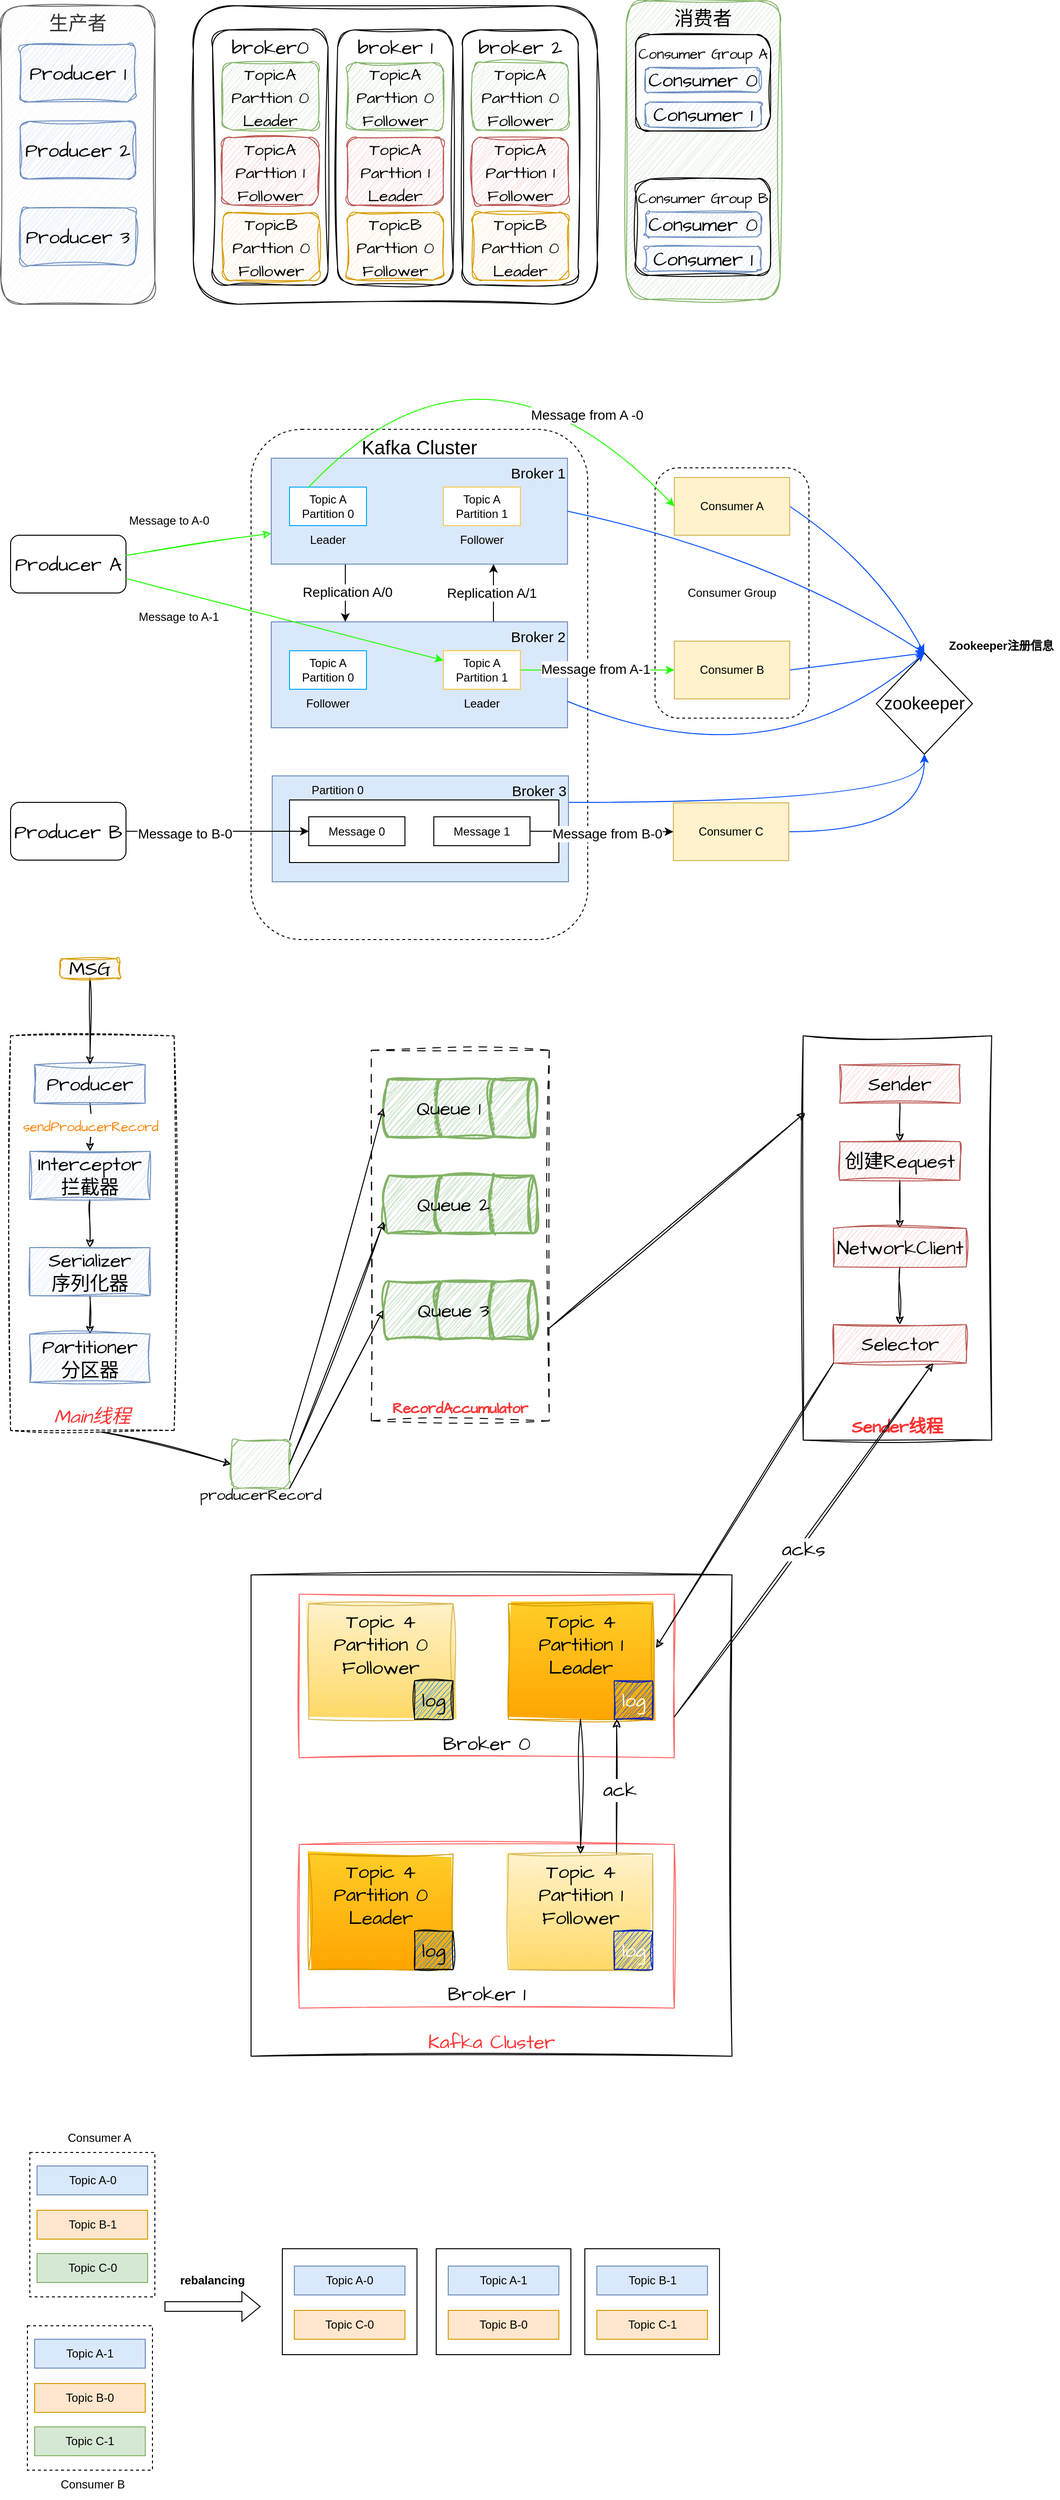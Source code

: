 <mxfile version="22.1.21" type="github">
  <diagram name="第 1 页" id="cSCV3CNTXTXwVB_BIsae">
    <mxGraphModel dx="1434" dy="820" grid="1" gridSize="10" guides="1" tooltips="1" connect="1" arrows="1" fold="1" page="1" pageScale="1" pageWidth="827" pageHeight="1169" math="0" shadow="0">
      <root>
        <mxCell id="0" />
        <mxCell id="1" parent="0" />
        <mxCell id="cRhxm3rOt8NiFigx1BCm-17" value="" style="rounded=0;whiteSpace=wrap;html=1;" vertex="1" parent="1">
          <mxGeometry x="372.5" y="2450" width="140" height="110" as="geometry" />
        </mxCell>
        <mxCell id="80kipkImUoxzBOSpJP0K-69" value="&lt;font color=&quot;#ff3333&quot;&gt;Kafka Cluster&lt;/font&gt;" style="rounded=0;whiteSpace=wrap;html=1;sketch=1;hachureGap=4;jiggle=2;curveFitting=1;fontFamily=Architects Daughter;fontSource=https%3A%2F%2Ffonts.googleapis.com%2Fcss%3Ffamily%3DArchitects%2BDaughter;fontSize=20;verticalAlign=bottom;" parent="1" vertex="1">
          <mxGeometry x="340" y="1750" width="500" height="500" as="geometry" />
        </mxCell>
        <mxCell id="80kipkImUoxzBOSpJP0K-59" value="Broker 0" style="rounded=0;whiteSpace=wrap;html=1;sketch=1;hachureGap=4;jiggle=2;curveFitting=1;fontFamily=Architects Daughter;fontSource=https%3A%2F%2Ffonts.googleapis.com%2Fcss%3Ffamily%3DArchitects%2BDaughter;fontSize=20;verticalAlign=bottom;strokeColor=#FF6666;" parent="1" vertex="1">
          <mxGeometry x="390" y="1770" width="390" height="170" as="geometry" />
        </mxCell>
        <mxCell id="yJOFYdY696FyBgO-EQ7J-1" value="生产者" style="rounded=1;whiteSpace=wrap;html=1;sketch=1;hachureGap=4;jiggle=2;curveFitting=1;fontFamily=Architects Daughter;fontSource=https%3A%2F%2Ffonts.googleapis.com%2Fcss%3Ffamily%3DArchitects%2BDaughter;fontSize=20;fillColor=#f5f5f5;fontColor=#333333;strokeColor=#666666;verticalAlign=top;" parent="1" vertex="1">
          <mxGeometry x="80" y="120" width="160" height="310" as="geometry" />
        </mxCell>
        <mxCell id="yJOFYdY696FyBgO-EQ7J-2" value="Producer 1" style="rounded=1;whiteSpace=wrap;html=1;sketch=1;hachureGap=4;jiggle=2;curveFitting=1;fontFamily=Architects Daughter;fontSource=https%3A%2F%2Ffonts.googleapis.com%2Fcss%3Ffamily%3DArchitects%2BDaughter;fontSize=20;fillColor=#dae8fc;strokeColor=#6c8ebf;" parent="1" vertex="1">
          <mxGeometry x="100" y="160" width="120" height="60" as="geometry" />
        </mxCell>
        <mxCell id="yJOFYdY696FyBgO-EQ7J-3" value="Producer 2" style="rounded=1;whiteSpace=wrap;html=1;sketch=1;hachureGap=4;jiggle=2;curveFitting=1;fontFamily=Architects Daughter;fontSource=https%3A%2F%2Ffonts.googleapis.com%2Fcss%3Ffamily%3DArchitects%2BDaughter;fontSize=20;fillColor=#dae8fc;strokeColor=#6c8ebf;" parent="1" vertex="1">
          <mxGeometry x="100" y="240" width="120" height="60" as="geometry" />
        </mxCell>
        <mxCell id="yJOFYdY696FyBgO-EQ7J-4" value="Producer 3" style="rounded=1;whiteSpace=wrap;html=1;sketch=1;hachureGap=4;jiggle=2;curveFitting=1;fontFamily=Architects Daughter;fontSource=https%3A%2F%2Ffonts.googleapis.com%2Fcss%3Ffamily%3DArchitects%2BDaughter;fontSize=20;fillColor=#dae8fc;strokeColor=#6c8ebf;" parent="1" vertex="1">
          <mxGeometry x="100" y="330" width="120" height="60" as="geometry" />
        </mxCell>
        <mxCell id="yJOFYdY696FyBgO-EQ7J-5" value="" style="rounded=1;whiteSpace=wrap;html=1;sketch=1;hachureGap=4;jiggle=2;curveFitting=1;fontFamily=Architects Daughter;fontSource=https%3A%2F%2Ffonts.googleapis.com%2Fcss%3Ffamily%3DArchitects%2BDaughter;fontSize=20;" parent="1" vertex="1">
          <mxGeometry x="280" y="120" width="420" height="310" as="geometry" />
        </mxCell>
        <mxCell id="yJOFYdY696FyBgO-EQ7J-6" value="broker0" style="rounded=1;whiteSpace=wrap;html=1;sketch=1;hachureGap=4;jiggle=2;curveFitting=1;fontFamily=Architects Daughter;fontSource=https%3A%2F%2Ffonts.googleapis.com%2Fcss%3Ffamily%3DArchitects%2BDaughter;fontSize=20;horizontal=1;verticalAlign=top;" parent="1" vertex="1">
          <mxGeometry x="300" y="145" width="120" height="265" as="geometry" />
        </mxCell>
        <mxCell id="yJOFYdY696FyBgO-EQ7J-7" value="broker 1" style="rounded=1;whiteSpace=wrap;html=1;sketch=1;hachureGap=4;jiggle=2;curveFitting=1;fontFamily=Architects Daughter;fontSource=https%3A%2F%2Ffonts.googleapis.com%2Fcss%3Ffamily%3DArchitects%2BDaughter;fontSize=20;verticalAlign=top;" parent="1" vertex="1">
          <mxGeometry x="430" y="145" width="120" height="265" as="geometry" />
        </mxCell>
        <mxCell id="yJOFYdY696FyBgO-EQ7J-8" value="broker 2" style="rounded=1;whiteSpace=wrap;html=1;sketch=1;hachureGap=4;jiggle=2;curveFitting=1;fontFamily=Architects Daughter;fontSource=https%3A%2F%2Ffonts.googleapis.com%2Fcss%3Ffamily%3DArchitects%2BDaughter;fontSize=20;verticalAlign=top;" parent="1" vertex="1">
          <mxGeometry x="560" y="145" width="120" height="265" as="geometry" />
        </mxCell>
        <mxCell id="yJOFYdY696FyBgO-EQ7J-9" value="&lt;font style=&quot;font-size: 17px;&quot;&gt;TopicA&lt;br&gt;Parttion 0&lt;br&gt;Leader&lt;/font&gt;" style="rounded=1;whiteSpace=wrap;html=1;sketch=1;hachureGap=4;jiggle=2;curveFitting=1;fontFamily=Architects Daughter;fontSource=https%3A%2F%2Ffonts.googleapis.com%2Fcss%3Ffamily%3DArchitects%2BDaughter;fontSize=20;fillColor=#d5e8d4;strokeColor=#82b366;" parent="1" vertex="1">
          <mxGeometry x="310" y="179" width="100" height="70" as="geometry" />
        </mxCell>
        <mxCell id="yJOFYdY696FyBgO-EQ7J-10" value="&lt;font style=&quot;font-size: 17px;&quot;&gt;TopicA&lt;br&gt;Parttion 1&lt;br&gt;Follower&lt;/font&gt;" style="rounded=1;whiteSpace=wrap;html=1;sketch=1;hachureGap=4;jiggle=2;curveFitting=1;fontFamily=Architects Daughter;fontSource=https%3A%2F%2Ffonts.googleapis.com%2Fcss%3Ffamily%3DArchitects%2BDaughter;fontSize=20;fillColor=#f8cecc;strokeColor=#b85450;" parent="1" vertex="1">
          <mxGeometry x="310" y="257" width="100" height="70" as="geometry" />
        </mxCell>
        <mxCell id="yJOFYdY696FyBgO-EQ7J-11" value="&lt;font style=&quot;font-size: 17px;&quot;&gt;TopicB&lt;br&gt;Parttion 0&lt;br&gt;Follower&lt;/font&gt;" style="rounded=1;whiteSpace=wrap;html=1;sketch=1;hachureGap=4;jiggle=2;curveFitting=1;fontFamily=Architects Daughter;fontSource=https%3A%2F%2Ffonts.googleapis.com%2Fcss%3Ffamily%3DArchitects%2BDaughter;fontSize=20;fillColor=#ffe6cc;strokeColor=#d79b00;" parent="1" vertex="1">
          <mxGeometry x="311" y="335" width="100" height="70" as="geometry" />
        </mxCell>
        <mxCell id="yJOFYdY696FyBgO-EQ7J-12" value="&lt;font style=&quot;font-size: 17px;&quot;&gt;TopicA&lt;br&gt;Parttion 0&lt;br&gt;Follower&lt;/font&gt;" style="rounded=1;whiteSpace=wrap;html=1;sketch=1;hachureGap=4;jiggle=2;curveFitting=1;fontFamily=Architects Daughter;fontSource=https%3A%2F%2Ffonts.googleapis.com%2Fcss%3Ffamily%3DArchitects%2BDaughter;fontSize=20;fillColor=#d5e8d4;strokeColor=#82b366;" parent="1" vertex="1">
          <mxGeometry x="440" y="179" width="100" height="70" as="geometry" />
        </mxCell>
        <mxCell id="yJOFYdY696FyBgO-EQ7J-13" value="&lt;font style=&quot;font-size: 17px;&quot;&gt;TopicA&lt;br&gt;Parttion 1&lt;br&gt;Leader&lt;/font&gt;" style="rounded=1;whiteSpace=wrap;html=1;sketch=1;hachureGap=4;jiggle=2;curveFitting=1;fontFamily=Architects Daughter;fontSource=https%3A%2F%2Ffonts.googleapis.com%2Fcss%3Ffamily%3DArchitects%2BDaughter;fontSize=20;fillColor=#f8cecc;strokeColor=#b85450;" parent="1" vertex="1">
          <mxGeometry x="440" y="257" width="100" height="70" as="geometry" />
        </mxCell>
        <mxCell id="yJOFYdY696FyBgO-EQ7J-14" value="&lt;font style=&quot;font-size: 17px;&quot;&gt;TopicB&lt;br&gt;Parttion 0&lt;br&gt;Follower&lt;/font&gt;" style="rounded=1;whiteSpace=wrap;html=1;sketch=1;hachureGap=4;jiggle=2;curveFitting=1;fontFamily=Architects Daughter;fontSource=https%3A%2F%2Ffonts.googleapis.com%2Fcss%3Ffamily%3DArchitects%2BDaughter;fontSize=20;fillColor=#ffe6cc;strokeColor=#d79b00;" parent="1" vertex="1">
          <mxGeometry x="440" y="335" width="100" height="70" as="geometry" />
        </mxCell>
        <mxCell id="yJOFYdY696FyBgO-EQ7J-15" value="&lt;font style=&quot;font-size: 17px;&quot;&gt;TopicA&lt;br&gt;Parttion 0&lt;br&gt;Follower&lt;/font&gt;" style="rounded=1;whiteSpace=wrap;html=1;sketch=1;hachureGap=4;jiggle=2;curveFitting=1;fontFamily=Architects Daughter;fontSource=https%3A%2F%2Ffonts.googleapis.com%2Fcss%3Ffamily%3DArchitects%2BDaughter;fontSize=20;fillColor=#d5e8d4;strokeColor=#82b366;" parent="1" vertex="1">
          <mxGeometry x="570" y="179" width="100" height="70" as="geometry" />
        </mxCell>
        <mxCell id="yJOFYdY696FyBgO-EQ7J-16" value="&lt;font style=&quot;font-size: 17px;&quot;&gt;TopicA&lt;br&gt;Parttion 1&lt;br&gt;Follower&lt;/font&gt;" style="rounded=1;whiteSpace=wrap;html=1;sketch=1;hachureGap=4;jiggle=2;curveFitting=1;fontFamily=Architects Daughter;fontSource=https%3A%2F%2Ffonts.googleapis.com%2Fcss%3Ffamily%3DArchitects%2BDaughter;fontSize=20;fillColor=#f8cecc;strokeColor=#b85450;" parent="1" vertex="1">
          <mxGeometry x="570" y="257" width="100" height="70" as="geometry" />
        </mxCell>
        <mxCell id="yJOFYdY696FyBgO-EQ7J-17" value="&lt;font style=&quot;font-size: 17px;&quot;&gt;TopicB&lt;br&gt;Parttion 0&lt;br&gt;Leader&lt;/font&gt;" style="rounded=1;whiteSpace=wrap;html=1;sketch=1;hachureGap=4;jiggle=2;curveFitting=1;fontFamily=Architects Daughter;fontSource=https%3A%2F%2Ffonts.googleapis.com%2Fcss%3Ffamily%3DArchitects%2BDaughter;fontSize=20;fillColor=#ffe6cc;strokeColor=#d79b00;" parent="1" vertex="1">
          <mxGeometry x="570" y="335" width="100" height="70" as="geometry" />
        </mxCell>
        <mxCell id="yJOFYdY696FyBgO-EQ7J-18" value="消费者" style="rounded=1;whiteSpace=wrap;html=1;sketch=1;hachureGap=4;jiggle=2;curveFitting=1;fontFamily=Architects Daughter;fontSource=https%3A%2F%2Ffonts.googleapis.com%2Fcss%3Ffamily%3DArchitects%2BDaughter;fontSize=20;fillColor=#d5e8d4;strokeColor=#82b366;verticalAlign=top;" parent="1" vertex="1">
          <mxGeometry x="730" y="115" width="160" height="310" as="geometry" />
        </mxCell>
        <mxCell id="yJOFYdY696FyBgO-EQ7J-19" value="&lt;font style=&quot;font-size: 15px;&quot;&gt;Consumer Group A&lt;/font&gt;" style="rounded=1;whiteSpace=wrap;html=1;sketch=1;hachureGap=4;jiggle=2;curveFitting=1;fontFamily=Architects Daughter;fontSource=https%3A%2F%2Ffonts.googleapis.com%2Fcss%3Ffamily%3DArchitects%2BDaughter;fontSize=20;verticalAlign=top;" parent="1" vertex="1">
          <mxGeometry x="740" y="150" width="140" height="100" as="geometry" />
        </mxCell>
        <mxCell id="yJOFYdY696FyBgO-EQ7J-20" value="Consumer 0" style="rounded=1;whiteSpace=wrap;html=1;sketch=1;hachureGap=4;jiggle=2;curveFitting=1;fontFamily=Architects Daughter;fontSource=https%3A%2F%2Ffonts.googleapis.com%2Fcss%3Ffamily%3DArchitects%2BDaughter;fontSize=20;fillColor=#dae8fc;strokeColor=#6c8ebf;" parent="1" vertex="1">
          <mxGeometry x="750" y="184" width="120" height="26" as="geometry" />
        </mxCell>
        <mxCell id="yJOFYdY696FyBgO-EQ7J-21" value="Consumer 1" style="rounded=1;whiteSpace=wrap;html=1;sketch=1;hachureGap=4;jiggle=2;curveFitting=1;fontFamily=Architects Daughter;fontSource=https%3A%2F%2Ffonts.googleapis.com%2Fcss%3Ffamily%3DArchitects%2BDaughter;fontSize=20;fillColor=#dae8fc;strokeColor=#6c8ebf;" parent="1" vertex="1">
          <mxGeometry x="750" y="220" width="120" height="26" as="geometry" />
        </mxCell>
        <mxCell id="yJOFYdY696FyBgO-EQ7J-22" value="&lt;font style=&quot;font-size: 15px;&quot;&gt;Consumer Group B&lt;/font&gt;" style="rounded=1;whiteSpace=wrap;html=1;sketch=1;hachureGap=4;jiggle=2;curveFitting=1;fontFamily=Architects Daughter;fontSource=https%3A%2F%2Ffonts.googleapis.com%2Fcss%3Ffamily%3DArchitects%2BDaughter;fontSize=20;verticalAlign=top;" parent="1" vertex="1">
          <mxGeometry x="740" y="300" width="140" height="100" as="geometry" />
        </mxCell>
        <mxCell id="yJOFYdY696FyBgO-EQ7J-23" value="Consumer 0" style="rounded=1;whiteSpace=wrap;html=1;sketch=1;hachureGap=4;jiggle=2;curveFitting=1;fontFamily=Architects Daughter;fontSource=https%3A%2F%2Ffonts.googleapis.com%2Fcss%3Ffamily%3DArchitects%2BDaughter;fontSize=20;fillColor=#dae8fc;strokeColor=#6c8ebf;" parent="1" vertex="1">
          <mxGeometry x="750" y="334" width="120" height="26" as="geometry" />
        </mxCell>
        <mxCell id="yJOFYdY696FyBgO-EQ7J-24" value="Consumer 1" style="rounded=1;whiteSpace=wrap;html=1;sketch=1;hachureGap=4;jiggle=2;curveFitting=1;fontFamily=Architects Daughter;fontSource=https%3A%2F%2Ffonts.googleapis.com%2Fcss%3Ffamily%3DArchitects%2BDaughter;fontSize=20;fillColor=#dae8fc;strokeColor=#6c8ebf;" parent="1" vertex="1">
          <mxGeometry x="750" y="370" width="120" height="26" as="geometry" />
        </mxCell>
        <mxCell id="yJOFYdY696FyBgO-EQ7J-25" value="Producer A" style="rounded=1;whiteSpace=wrap;html=1;hachureGap=4;fontFamily=Architects Daughter;fontSource=https%3A%2F%2Ffonts.googleapis.com%2Fcss%3Ffamily%3DArchitects%2BDaughter;fontSize=20;" parent="1" vertex="1">
          <mxGeometry x="90" y="670" width="120" height="60" as="geometry" />
        </mxCell>
        <mxCell id="yJOFYdY696FyBgO-EQ7J-26" value="Producer B" style="rounded=1;whiteSpace=wrap;html=1;hachureGap=4;fontFamily=Architects Daughter;fontSource=https%3A%2F%2Ffonts.googleapis.com%2Fcss%3Ffamily%3DArchitects%2BDaughter;fontSize=20;" parent="1" vertex="1">
          <mxGeometry x="90" y="947.5" width="120" height="60" as="geometry" />
        </mxCell>
        <mxCell id="yJOFYdY696FyBgO-EQ7J-27" value="&lt;font face=&quot;Helvetica&quot;&gt;Kafka Cluster&lt;/font&gt;" style="whiteSpace=wrap;html=1;fontSize=20;fontFamily=Architects Daughter;rounded=1;hachureGap=4;fontSource=https%3A%2F%2Ffonts.googleapis.com%2Fcss%3Ffamily%3DArchitects%2BDaughter;verticalAlign=top;align=center;dashed=1;" parent="1" vertex="1">
          <mxGeometry x="340" y="560" width="350" height="530" as="geometry" />
        </mxCell>
        <mxCell id="yJOFYdY696FyBgO-EQ7J-41" style="edgeStyle=orthogonalEdgeStyle;rounded=0;orthogonalLoop=1;jettySize=auto;html=1;exitX=0.25;exitY=1;exitDx=0;exitDy=0;entryX=0.25;entryY=0;entryDx=0;entryDy=0;" parent="1" source="yJOFYdY696FyBgO-EQ7J-29" target="yJOFYdY696FyBgO-EQ7J-36" edge="1">
          <mxGeometry relative="1" as="geometry" />
        </mxCell>
        <mxCell id="yJOFYdY696FyBgO-EQ7J-43" value="&lt;font style=&quot;font-size: 14px;&quot;&gt;Replication A/0&lt;/font&gt;" style="edgeLabel;html=1;align=center;verticalAlign=middle;resizable=0;points=[];" parent="yJOFYdY696FyBgO-EQ7J-41" vertex="1" connectable="0">
          <mxGeometry x="-0.033" y="2" relative="1" as="geometry">
            <mxPoint as="offset" />
          </mxGeometry>
        </mxCell>
        <mxCell id="yJOFYdY696FyBgO-EQ7J-29" value="&lt;div style=&quot;&quot;&gt;&lt;span style=&quot;background-color: initial;&quot;&gt;&lt;font style=&quot;font-size: 15px;&quot;&gt;Broker 1&lt;/font&gt;&lt;/span&gt;&lt;/div&gt;" style="rounded=0;whiteSpace=wrap;html=1;align=right;verticalAlign=top;fillColor=#dae8fc;strokeColor=#6c8ebf;" parent="1" vertex="1">
          <mxGeometry x="361" y="590" width="308" height="110" as="geometry" />
        </mxCell>
        <mxCell id="yJOFYdY696FyBgO-EQ7J-30" value="Topic A&lt;br&gt;Partition 0" style="rounded=0;whiteSpace=wrap;html=1;strokeColor=#00AAFC;" parent="1" vertex="1">
          <mxGeometry x="380" y="620" width="80" height="40" as="geometry" />
        </mxCell>
        <mxCell id="yJOFYdY696FyBgO-EQ7J-31" value="Topic A&lt;br&gt;Partition 1" style="rounded=0;whiteSpace=wrap;html=1;strokeColor=#f5c951;" parent="1" vertex="1">
          <mxGeometry x="540" y="620" width="80" height="40" as="geometry" />
        </mxCell>
        <mxCell id="yJOFYdY696FyBgO-EQ7J-32" value="Leader" style="text;html=1;strokeColor=none;fillColor=none;align=center;verticalAlign=middle;whiteSpace=wrap;rounded=0;" parent="1" vertex="1">
          <mxGeometry x="390" y="660" width="60" height="30" as="geometry" />
        </mxCell>
        <mxCell id="yJOFYdY696FyBgO-EQ7J-33" value="Follower" style="text;html=1;strokeColor=none;fillColor=none;align=center;verticalAlign=middle;whiteSpace=wrap;rounded=0;" parent="1" vertex="1">
          <mxGeometry x="550" y="660" width="60" height="30" as="geometry" />
        </mxCell>
        <mxCell id="yJOFYdY696FyBgO-EQ7J-28" value="" style="rounded=0;sketch=1;hachureGap=4;jiggle=2;curveFitting=1;orthogonalLoop=1;jettySize=auto;html=1;fontFamily=Architects Daughter;fontSource=https%3A%2F%2Ffonts.googleapis.com%2Fcss%3Ffamily%3DArchitects%2BDaughter;fontSize=16;strokeColor=#1eff00;" parent="1" source="yJOFYdY696FyBgO-EQ7J-25" target="yJOFYdY696FyBgO-EQ7J-29" edge="1">
          <mxGeometry relative="1" as="geometry" />
        </mxCell>
        <mxCell id="yJOFYdY696FyBgO-EQ7J-42" style="edgeStyle=orthogonalEdgeStyle;rounded=0;orthogonalLoop=1;jettySize=auto;html=1;exitX=0.75;exitY=0;exitDx=0;exitDy=0;entryX=0.75;entryY=1;entryDx=0;entryDy=0;" parent="1" source="yJOFYdY696FyBgO-EQ7J-36" target="yJOFYdY696FyBgO-EQ7J-29" edge="1">
          <mxGeometry relative="1" as="geometry" />
        </mxCell>
        <mxCell id="yJOFYdY696FyBgO-EQ7J-44" value="&lt;font style=&quot;font-size: 14px;&quot;&gt;Replication A/1&lt;/font&gt;" style="edgeLabel;html=1;align=center;verticalAlign=middle;resizable=0;points=[];" parent="yJOFYdY696FyBgO-EQ7J-42" vertex="1" connectable="0">
          <mxGeometry y="2" relative="1" as="geometry">
            <mxPoint as="offset" />
          </mxGeometry>
        </mxCell>
        <mxCell id="yJOFYdY696FyBgO-EQ7J-36" value="&lt;div style=&quot;&quot;&gt;&lt;span style=&quot;background-color: initial;&quot;&gt;&lt;font style=&quot;font-size: 15px;&quot;&gt;Broker 2&lt;/font&gt;&lt;/span&gt;&lt;/div&gt;" style="rounded=0;whiteSpace=wrap;html=1;align=right;verticalAlign=top;fillColor=#dae8fc;strokeColor=#6c8ebf;" parent="1" vertex="1">
          <mxGeometry x="361" y="760" width="308" height="110" as="geometry" />
        </mxCell>
        <mxCell id="yJOFYdY696FyBgO-EQ7J-37" value="Topic A&lt;br&gt;Partition 0" style="rounded=0;whiteSpace=wrap;html=1;strokeColor=#00AAFC;" parent="1" vertex="1">
          <mxGeometry x="380" y="790" width="80" height="40" as="geometry" />
        </mxCell>
        <mxCell id="yJOFYdY696FyBgO-EQ7J-38" value="Topic A&lt;br&gt;Partition 1" style="rounded=0;whiteSpace=wrap;html=1;strokeColor=#f5c951;" parent="1" vertex="1">
          <mxGeometry x="540" y="790" width="80" height="40" as="geometry" />
        </mxCell>
        <mxCell id="yJOFYdY696FyBgO-EQ7J-39" value="Follower" style="text;html=1;strokeColor=none;fillColor=none;align=center;verticalAlign=middle;whiteSpace=wrap;rounded=0;" parent="1" vertex="1">
          <mxGeometry x="390" y="830" width="60" height="30" as="geometry" />
        </mxCell>
        <mxCell id="yJOFYdY696FyBgO-EQ7J-40" value="Leader" style="text;html=1;strokeColor=none;fillColor=none;align=center;verticalAlign=middle;whiteSpace=wrap;rounded=0;" parent="1" vertex="1">
          <mxGeometry x="550" y="830" width="60" height="30" as="geometry" />
        </mxCell>
        <mxCell id="yJOFYdY696FyBgO-EQ7J-76" style="edgeStyle=orthogonalEdgeStyle;rounded=0;orthogonalLoop=1;jettySize=auto;html=1;exitX=1;exitY=0.25;exitDx=0;exitDy=0;entryX=0.5;entryY=1;entryDx=0;entryDy=0;curved=1;strokeColor=#044efb;" parent="1" source="yJOFYdY696FyBgO-EQ7J-45" target="yJOFYdY696FyBgO-EQ7J-69" edge="1">
          <mxGeometry relative="1" as="geometry" />
        </mxCell>
        <mxCell id="yJOFYdY696FyBgO-EQ7J-45" value="&lt;div style=&quot;&quot;&gt;&lt;span style=&quot;background-color: initial;&quot;&gt;&lt;font style=&quot;font-size: 15px;&quot;&gt;Broker 3&lt;/font&gt;&lt;/span&gt;&lt;/div&gt;" style="rounded=0;whiteSpace=wrap;html=1;align=right;verticalAlign=top;fillColor=#dae8fc;strokeColor=#6c8ebf;" parent="1" vertex="1">
          <mxGeometry x="362" y="920" width="308" height="110" as="geometry" />
        </mxCell>
        <mxCell id="yJOFYdY696FyBgO-EQ7J-46" value="" style="rounded=0;whiteSpace=wrap;html=1;" parent="1" vertex="1">
          <mxGeometry x="380" y="945" width="280" height="65" as="geometry" />
        </mxCell>
        <mxCell id="yJOFYdY696FyBgO-EQ7J-47" value="Message 0" style="rounded=0;whiteSpace=wrap;html=1;" parent="1" vertex="1">
          <mxGeometry x="400" y="962.5" width="100" height="30" as="geometry" />
        </mxCell>
        <mxCell id="yJOFYdY696FyBgO-EQ7J-48" value="Message 1" style="rounded=0;whiteSpace=wrap;html=1;" parent="1" vertex="1">
          <mxGeometry x="530" y="962.5" width="100" height="30" as="geometry" />
        </mxCell>
        <mxCell id="yJOFYdY696FyBgO-EQ7J-49" value="Partition 0" style="text;html=1;strokeColor=none;fillColor=none;align=center;verticalAlign=middle;whiteSpace=wrap;rounded=0;" parent="1" vertex="1">
          <mxGeometry x="400" y="920" width="60" height="30" as="geometry" />
        </mxCell>
        <mxCell id="yJOFYdY696FyBgO-EQ7J-50" style="rounded=0;orthogonalLoop=1;jettySize=auto;html=1;exitX=1;exitY=0.75;exitDx=0;exitDy=0;entryX=0;entryY=0.25;entryDx=0;entryDy=0;strokeColor=#1eff00;" parent="1" source="yJOFYdY696FyBgO-EQ7J-25" target="yJOFYdY696FyBgO-EQ7J-38" edge="1">
          <mxGeometry relative="1" as="geometry" />
        </mxCell>
        <mxCell id="yJOFYdY696FyBgO-EQ7J-51" value="Message to A-0" style="text;html=1;strokeColor=none;fillColor=none;align=center;verticalAlign=middle;whiteSpace=wrap;rounded=0;" parent="1" vertex="1">
          <mxGeometry x="210" y="640" width="90" height="30" as="geometry" />
        </mxCell>
        <mxCell id="yJOFYdY696FyBgO-EQ7J-52" value="Message to A-1" style="text;html=1;strokeColor=none;fillColor=none;align=center;verticalAlign=middle;whiteSpace=wrap;rounded=0;" parent="1" vertex="1">
          <mxGeometry x="220" y="740" width="90" height="30" as="geometry" />
        </mxCell>
        <mxCell id="yJOFYdY696FyBgO-EQ7J-54" value="Consumer Group" style="rounded=1;whiteSpace=wrap;html=1;dashed=1;" parent="1" vertex="1">
          <mxGeometry x="760" y="600" width="160" height="260" as="geometry" />
        </mxCell>
        <mxCell id="yJOFYdY696FyBgO-EQ7J-70" style="rounded=0;orthogonalLoop=1;jettySize=auto;html=1;exitX=1;exitY=0.5;exitDx=0;exitDy=0;entryX=0.5;entryY=0;entryDx=0;entryDy=0;curved=1;strokeColor=#044efb;" parent="1" source="yJOFYdY696FyBgO-EQ7J-55" target="yJOFYdY696FyBgO-EQ7J-69" edge="1">
          <mxGeometry relative="1" as="geometry">
            <Array as="points">
              <mxPoint x="990" y="700" />
            </Array>
          </mxGeometry>
        </mxCell>
        <mxCell id="yJOFYdY696FyBgO-EQ7J-55" value="Consumer A" style="rounded=0;whiteSpace=wrap;html=1;fillColor=#fff2cc;strokeColor=#d6b656;" parent="1" vertex="1">
          <mxGeometry x="780" y="610" width="120" height="60" as="geometry" />
        </mxCell>
        <mxCell id="yJOFYdY696FyBgO-EQ7J-74" style="rounded=0;orthogonalLoop=1;jettySize=auto;html=1;exitX=1;exitY=0.5;exitDx=0;exitDy=0;entryX=0.5;entryY=0;entryDx=0;entryDy=0;strokeColor=#044efb;" parent="1" source="yJOFYdY696FyBgO-EQ7J-58" target="yJOFYdY696FyBgO-EQ7J-69" edge="1">
          <mxGeometry relative="1" as="geometry" />
        </mxCell>
        <mxCell id="yJOFYdY696FyBgO-EQ7J-58" value="Consumer B" style="rounded=0;whiteSpace=wrap;html=1;fillColor=#fff2cc;strokeColor=#d6b656;" parent="1" vertex="1">
          <mxGeometry x="780" y="780" width="120" height="60" as="geometry" />
        </mxCell>
        <mxCell id="yJOFYdY696FyBgO-EQ7J-59" style="edgeStyle=orthogonalEdgeStyle;rounded=0;orthogonalLoop=1;jettySize=auto;html=1;exitX=1;exitY=0.5;exitDx=0;exitDy=0;strokeColor=#23ff00;" parent="1" source="yJOFYdY696FyBgO-EQ7J-38" target="yJOFYdY696FyBgO-EQ7J-58" edge="1">
          <mxGeometry relative="1" as="geometry" />
        </mxCell>
        <mxCell id="yJOFYdY696FyBgO-EQ7J-60" value="&lt;font style=&quot;font-size: 14px;&quot;&gt;Message from A-1&lt;/font&gt;" style="edgeLabel;html=1;align=center;verticalAlign=middle;resizable=0;points=[];" parent="yJOFYdY696FyBgO-EQ7J-59" vertex="1" connectable="0">
          <mxGeometry x="-0.034" y="1" relative="1" as="geometry">
            <mxPoint as="offset" />
          </mxGeometry>
        </mxCell>
        <mxCell id="yJOFYdY696FyBgO-EQ7J-62" style="rounded=0;orthogonalLoop=1;jettySize=auto;html=1;exitX=0.25;exitY=0;exitDx=0;exitDy=0;entryX=0;entryY=0.5;entryDx=0;entryDy=0;strokeColor=#23ff00;curved=1;" parent="1" source="yJOFYdY696FyBgO-EQ7J-30" target="yJOFYdY696FyBgO-EQ7J-55" edge="1">
          <mxGeometry relative="1" as="geometry">
            <Array as="points">
              <mxPoint x="580" y="430" />
            </Array>
          </mxGeometry>
        </mxCell>
        <mxCell id="yJOFYdY696FyBgO-EQ7J-63" value="&lt;font style=&quot;font-size: 14px;&quot;&gt;Message from A -0&lt;/font&gt;" style="edgeLabel;html=1;align=center;verticalAlign=middle;resizable=0;points=[];" parent="yJOFYdY696FyBgO-EQ7J-62" vertex="1" connectable="0">
          <mxGeometry x="0.52" relative="1" as="geometry">
            <mxPoint as="offset" />
          </mxGeometry>
        </mxCell>
        <mxCell id="yJOFYdY696FyBgO-EQ7J-75" style="edgeStyle=orthogonalEdgeStyle;rounded=0;orthogonalLoop=1;jettySize=auto;html=1;exitX=1;exitY=0.5;exitDx=0;exitDy=0;curved=1;strokeColor=#044efb;" parent="1" source="yJOFYdY696FyBgO-EQ7J-64" target="yJOFYdY696FyBgO-EQ7J-69" edge="1">
          <mxGeometry relative="1" as="geometry" />
        </mxCell>
        <mxCell id="yJOFYdY696FyBgO-EQ7J-64" value="Consumer C" style="rounded=0;whiteSpace=wrap;html=1;fillColor=#fff2cc;strokeColor=#d6b656;" parent="1" vertex="1">
          <mxGeometry x="779" y="948" width="120" height="60" as="geometry" />
        </mxCell>
        <mxCell id="yJOFYdY696FyBgO-EQ7J-65" style="edgeStyle=orthogonalEdgeStyle;rounded=0;orthogonalLoop=1;jettySize=auto;html=1;exitX=1;exitY=0.5;exitDx=0;exitDy=0;" parent="1" source="yJOFYdY696FyBgO-EQ7J-48" target="yJOFYdY696FyBgO-EQ7J-64" edge="1">
          <mxGeometry relative="1" as="geometry" />
        </mxCell>
        <mxCell id="yJOFYdY696FyBgO-EQ7J-68" value="&lt;font style=&quot;font-size: 14px;&quot;&gt;Message from B-0&lt;/font&gt;" style="edgeLabel;html=1;align=center;verticalAlign=middle;resizable=0;points=[];" parent="yJOFYdY696FyBgO-EQ7J-65" vertex="1" connectable="0">
          <mxGeometry x="0.064" y="-2" relative="1" as="geometry">
            <mxPoint x="1" as="offset" />
          </mxGeometry>
        </mxCell>
        <mxCell id="yJOFYdY696FyBgO-EQ7J-66" style="edgeStyle=orthogonalEdgeStyle;rounded=0;orthogonalLoop=1;jettySize=auto;html=1;exitX=1;exitY=0.5;exitDx=0;exitDy=0;" parent="1" source="yJOFYdY696FyBgO-EQ7J-26" target="yJOFYdY696FyBgO-EQ7J-47" edge="1">
          <mxGeometry relative="1" as="geometry" />
        </mxCell>
        <mxCell id="yJOFYdY696FyBgO-EQ7J-67" value="&lt;font style=&quot;font-size: 14px;&quot;&gt;Message to B-0&lt;/font&gt;" style="edgeLabel;html=1;align=center;verticalAlign=middle;resizable=0;points=[];" parent="yJOFYdY696FyBgO-EQ7J-66" vertex="1" connectable="0">
          <mxGeometry x="-0.358" y="-1" relative="1" as="geometry">
            <mxPoint y="1" as="offset" />
          </mxGeometry>
        </mxCell>
        <mxCell id="yJOFYdY696FyBgO-EQ7J-69" value="&lt;font style=&quot;font-size: 18px;&quot;&gt;zookeeper&lt;/font&gt;" style="rhombus;whiteSpace=wrap;html=1;" parent="1" vertex="1">
          <mxGeometry x="990" y="792.5" width="100" height="105" as="geometry" />
        </mxCell>
        <mxCell id="yJOFYdY696FyBgO-EQ7J-71" style="rounded=0;orthogonalLoop=1;jettySize=auto;html=1;exitX=1;exitY=0.5;exitDx=0;exitDy=0;entryX=0.5;entryY=0;entryDx=0;entryDy=0;curved=1;strokeColor=#044efb;" parent="1" source="yJOFYdY696FyBgO-EQ7J-29" target="yJOFYdY696FyBgO-EQ7J-69" edge="1">
          <mxGeometry relative="1" as="geometry">
            <Array as="points">
              <mxPoint x="880" y="690" />
            </Array>
          </mxGeometry>
        </mxCell>
        <mxCell id="yJOFYdY696FyBgO-EQ7J-72" style="rounded=0;orthogonalLoop=1;jettySize=auto;html=1;exitX=1;exitY=0.75;exitDx=0;exitDy=0;entryX=0.5;entryY=0;entryDx=0;entryDy=0;curved=1;strokeColor=#044efb;" parent="1" source="yJOFYdY696FyBgO-EQ7J-36" target="yJOFYdY696FyBgO-EQ7J-69" edge="1">
          <mxGeometry relative="1" as="geometry">
            <Array as="points">
              <mxPoint x="880" y="930" />
            </Array>
          </mxGeometry>
        </mxCell>
        <mxCell id="yJOFYdY696FyBgO-EQ7J-77" value="&lt;b&gt;Zookeeper注册信息&lt;/b&gt;" style="text;html=1;strokeColor=none;fillColor=none;align=center;verticalAlign=middle;whiteSpace=wrap;rounded=0;" parent="1" vertex="1">
          <mxGeometry x="1060" y="750" width="120" height="70" as="geometry" />
        </mxCell>
        <mxCell id="80kipkImUoxzBOSpJP0K-16" style="rounded=0;sketch=1;hachureGap=4;jiggle=2;curveFitting=1;orthogonalLoop=1;jettySize=auto;html=1;exitX=0.5;exitY=1;exitDx=0;exitDy=0;fontFamily=Architects Daughter;fontSource=https%3A%2F%2Ffonts.googleapis.com%2Fcss%3Ffamily%3DArchitects%2BDaughter;fontSize=16;entryX=0;entryY=0.5;entryDx=0;entryDy=0;" parent="1" source="80kipkImUoxzBOSpJP0K-2" target="80kipkImUoxzBOSpJP0K-14" edge="1">
          <mxGeometry relative="1" as="geometry" />
        </mxCell>
        <mxCell id="80kipkImUoxzBOSpJP0K-2" value="&lt;i&gt;&lt;font color=&quot;#ff3333&quot;&gt;Main线程&lt;/font&gt;&lt;/i&gt;" style="rounded=0;whiteSpace=wrap;html=1;sketch=1;hachureGap=4;jiggle=2;curveFitting=1;fontFamily=Architects Daughter;fontSource=https%3A%2F%2Ffonts.googleapis.com%2Fcss%3Ffamily%3DArchitects%2BDaughter;fontSize=20;dashed=1;verticalAlign=bottom;" parent="1" vertex="1">
          <mxGeometry x="90" y="1190" width="170" height="410" as="geometry" />
        </mxCell>
        <mxCell id="80kipkImUoxzBOSpJP0K-7" style="edgeStyle=orthogonalEdgeStyle;rounded=0;sketch=1;hachureGap=4;jiggle=2;curveFitting=1;orthogonalLoop=1;jettySize=auto;html=1;exitX=0.5;exitY=1;exitDx=0;exitDy=0;fontFamily=Architects Daughter;fontSource=https%3A%2F%2Ffonts.googleapis.com%2Fcss%3Ffamily%3DArchitects%2BDaughter;fontSize=16;" parent="1" source="80kipkImUoxzBOSpJP0K-3" target="80kipkImUoxzBOSpJP0K-4" edge="1">
          <mxGeometry relative="1" as="geometry" />
        </mxCell>
        <mxCell id="80kipkImUoxzBOSpJP0K-8" value="&lt;font color=&quot;#ff8000&quot; style=&quot;font-size: 14px;&quot;&gt;sendProducerRecord&lt;/font&gt;" style="edgeLabel;html=1;align=center;verticalAlign=middle;resizable=0;points=[];fontSize=20;fontFamily=Architects Daughter;" parent="80kipkImUoxzBOSpJP0K-7" vertex="1" connectable="0">
          <mxGeometry x="-0.12" relative="1" as="geometry">
            <mxPoint as="offset" />
          </mxGeometry>
        </mxCell>
        <mxCell id="80kipkImUoxzBOSpJP0K-3" value="Producer" style="rounded=0;whiteSpace=wrap;html=1;sketch=1;hachureGap=4;jiggle=2;curveFitting=1;fontFamily=Architects Daughter;fontSource=https%3A%2F%2Ffonts.googleapis.com%2Fcss%3Ffamily%3DArchitects%2BDaughter;fontSize=20;fillColor=#dae8fc;strokeColor=#6c8ebf;" parent="1" vertex="1">
          <mxGeometry x="115" y="1220" width="115" height="40" as="geometry" />
        </mxCell>
        <mxCell id="80kipkImUoxzBOSpJP0K-9" style="edgeStyle=orthogonalEdgeStyle;rounded=0;sketch=1;hachureGap=4;jiggle=2;curveFitting=1;orthogonalLoop=1;jettySize=auto;html=1;exitX=0.5;exitY=1;exitDx=0;exitDy=0;fontFamily=Architects Daughter;fontSource=https%3A%2F%2Ffonts.googleapis.com%2Fcss%3Ffamily%3DArchitects%2BDaughter;fontSize=16;" parent="1" source="80kipkImUoxzBOSpJP0K-4" target="80kipkImUoxzBOSpJP0K-5" edge="1">
          <mxGeometry relative="1" as="geometry" />
        </mxCell>
        <mxCell id="80kipkImUoxzBOSpJP0K-4" value="Interceptor&lt;br&gt;拦截器" style="rounded=0;whiteSpace=wrap;html=1;sketch=1;hachureGap=4;jiggle=2;curveFitting=1;fontFamily=Architects Daughter;fontSource=https%3A%2F%2Ffonts.googleapis.com%2Fcss%3Ffamily%3DArchitects%2BDaughter;fontSize=20;fillColor=#dae8fc;strokeColor=#6c8ebf;" parent="1" vertex="1">
          <mxGeometry x="110" y="1310" width="125" height="50" as="geometry" />
        </mxCell>
        <mxCell id="80kipkImUoxzBOSpJP0K-10" style="edgeStyle=orthogonalEdgeStyle;rounded=0;sketch=1;hachureGap=4;jiggle=2;curveFitting=1;orthogonalLoop=1;jettySize=auto;html=1;exitX=0.5;exitY=1;exitDx=0;exitDy=0;entryX=0.5;entryY=0;entryDx=0;entryDy=0;fontFamily=Architects Daughter;fontSource=https%3A%2F%2Ffonts.googleapis.com%2Fcss%3Ffamily%3DArchitects%2BDaughter;fontSize=16;" parent="1" source="80kipkImUoxzBOSpJP0K-5" target="80kipkImUoxzBOSpJP0K-6" edge="1">
          <mxGeometry relative="1" as="geometry" />
        </mxCell>
        <mxCell id="80kipkImUoxzBOSpJP0K-5" value="Serializer&lt;br&gt;序列化器" style="rounded=0;whiteSpace=wrap;html=1;sketch=1;hachureGap=4;jiggle=2;curveFitting=1;fontFamily=Architects Daughter;fontSource=https%3A%2F%2Ffonts.googleapis.com%2Fcss%3Ffamily%3DArchitects%2BDaughter;fontSize=20;fillColor=#dae8fc;strokeColor=#6c8ebf;" parent="1" vertex="1">
          <mxGeometry x="110" y="1410" width="125" height="50" as="geometry" />
        </mxCell>
        <mxCell id="80kipkImUoxzBOSpJP0K-6" value="Partitioner&lt;br&gt;分区器" style="rounded=0;whiteSpace=wrap;html=1;sketch=1;hachureGap=4;jiggle=2;curveFitting=1;fontFamily=Architects Daughter;fontSource=https%3A%2F%2Ffonts.googleapis.com%2Fcss%3Ffamily%3DArchitects%2BDaughter;fontSize=20;fillColor=#dae8fc;strokeColor=#6c8ebf;" parent="1" vertex="1">
          <mxGeometry x="110" y="1500" width="125" height="50" as="geometry" />
        </mxCell>
        <mxCell id="80kipkImUoxzBOSpJP0K-13" style="edgeStyle=orthogonalEdgeStyle;rounded=0;sketch=1;hachureGap=4;jiggle=2;curveFitting=1;orthogonalLoop=1;jettySize=auto;html=1;exitX=0.5;exitY=1;exitDx=0;exitDy=0;fontFamily=Architects Daughter;fontSource=https%3A%2F%2Ffonts.googleapis.com%2Fcss%3Ffamily%3DArchitects%2BDaughter;fontSize=16;" parent="1" source="80kipkImUoxzBOSpJP0K-11" target="80kipkImUoxzBOSpJP0K-3" edge="1">
          <mxGeometry relative="1" as="geometry" />
        </mxCell>
        <mxCell id="80kipkImUoxzBOSpJP0K-11" value="MSG" style="rounded=1;whiteSpace=wrap;html=1;sketch=1;hachureGap=4;jiggle=2;curveFitting=1;fontFamily=Architects Daughter;fontSource=https%3A%2F%2Ffonts.googleapis.com%2Fcss%3Ffamily%3DArchitects%2BDaughter;fontSize=20;fillColor=#ffe6cc;strokeColor=#d79b00;" parent="1" vertex="1">
          <mxGeometry x="141.25" y="1110" width="62.5" height="20" as="geometry" />
        </mxCell>
        <mxCell id="80kipkImUoxzBOSpJP0K-14" value="" style="rounded=1;whiteSpace=wrap;html=1;sketch=1;hachureGap=4;jiggle=2;curveFitting=1;fontFamily=Architects Daughter;fontSource=https%3A%2F%2Ffonts.googleapis.com%2Fcss%3Ffamily%3DArchitects%2BDaughter;fontSize=20;fillColor=#d5e8d4;strokeColor=#82b366;" parent="1" vertex="1">
          <mxGeometry x="320" y="1610" width="60" height="50" as="geometry" />
        </mxCell>
        <mxCell id="80kipkImUoxzBOSpJP0K-15" value="&lt;font style=&quot;font-size: 16px;&quot;&gt;producerRecord&lt;/font&gt;" style="text;html=1;strokeColor=none;fillColor=none;align=center;verticalAlign=middle;whiteSpace=wrap;rounded=0;fontSize=20;fontFamily=Architects Daughter;" parent="1" vertex="1">
          <mxGeometry x="320" y="1650" width="60" height="30" as="geometry" />
        </mxCell>
        <mxCell id="80kipkImUoxzBOSpJP0K-20" value="&lt;font style=&quot;font-size: 15px;&quot;&gt;RecordAccumulator&lt;/font&gt;" style="rounded=0;whiteSpace=wrap;html=1;sketch=1;hachureGap=4;jiggle=2;curveFitting=1;fontFamily=Architects Daughter;fontSource=https%3A%2F%2Ffonts.googleapis.com%2Fcss%3Ffamily%3DArchitects%2BDaughter;fontSize=20;verticalAlign=bottom;fontStyle=1;fontColor=#FF3333;dashed=1;dashPattern=8 8;" parent="1" vertex="1">
          <mxGeometry x="465" y="1205" width="185" height="385" as="geometry" />
        </mxCell>
        <mxCell id="80kipkImUoxzBOSpJP0K-28" value="" style="strokeWidth=2;html=1;shape=mxgraph.flowchart.stored_data;whiteSpace=wrap;sketch=1;hachureGap=4;jiggle=2;curveFitting=1;fontFamily=Architects Daughter;fontSource=https%3A%2F%2Ffonts.googleapis.com%2Fcss%3Ffamily%3DArchitects%2BDaughter;fontSize=20;fillColor=#d5e8d4;strokeColor=#82b366;" parent="1" vertex="1">
          <mxGeometry x="532.5" y="1235" width="60" height="60" as="geometry" />
        </mxCell>
        <mxCell id="80kipkImUoxzBOSpJP0K-29" value="" style="strokeWidth=2;html=1;shape=mxgraph.flowchart.direct_data;whiteSpace=wrap;sketch=1;hachureGap=4;jiggle=2;curveFitting=1;fontFamily=Architects Daughter;fontSource=https%3A%2F%2Ffonts.googleapis.com%2Fcss%3Ffamily%3DArchitects%2BDaughter;fontSize=20;fillColor=#d5e8d4;strokeColor=#82b366;" parent="1" vertex="1">
          <mxGeometry x="587.5" y="1235" width="50" height="60" as="geometry" />
        </mxCell>
        <mxCell id="80kipkImUoxzBOSpJP0K-30" value="" style="strokeWidth=2;html=1;shape=mxgraph.flowchart.stored_data;whiteSpace=wrap;sketch=1;hachureGap=4;jiggle=2;curveFitting=1;fontFamily=Architects Daughter;fontSource=https%3A%2F%2Ffonts.googleapis.com%2Fcss%3Ffamily%3DArchitects%2BDaughter;fontSize=20;fillColor=#d5e8d4;strokeColor=#82b366;" parent="1" vertex="1">
          <mxGeometry x="477.5" y="1235" width="59" height="60" as="geometry" />
        </mxCell>
        <mxCell id="80kipkImUoxzBOSpJP0K-31" value="Queue 1" style="text;html=1;strokeColor=none;fillColor=none;align=center;verticalAlign=middle;whiteSpace=wrap;rounded=0;fontSize=20;fontFamily=Architects Daughter;" parent="1" vertex="1">
          <mxGeometry x="502.5" y="1250" width="85" height="30" as="geometry" />
        </mxCell>
        <mxCell id="80kipkImUoxzBOSpJP0K-32" value="" style="strokeWidth=2;html=1;shape=mxgraph.flowchart.stored_data;whiteSpace=wrap;sketch=1;hachureGap=4;jiggle=2;curveFitting=1;fontFamily=Architects Daughter;fontSource=https%3A%2F%2Ffonts.googleapis.com%2Fcss%3Ffamily%3DArchitects%2BDaughter;fontSize=20;fillColor=#d5e8d4;strokeColor=#82b366;" parent="1" vertex="1">
          <mxGeometry x="532.5" y="1335" width="60" height="60" as="geometry" />
        </mxCell>
        <mxCell id="80kipkImUoxzBOSpJP0K-33" value="" style="strokeWidth=2;html=1;shape=mxgraph.flowchart.direct_data;whiteSpace=wrap;sketch=1;hachureGap=4;jiggle=2;curveFitting=1;fontFamily=Architects Daughter;fontSource=https%3A%2F%2Ffonts.googleapis.com%2Fcss%3Ffamily%3DArchitects%2BDaughter;fontSize=20;fillColor=#d5e8d4;strokeColor=#82b366;" parent="1" vertex="1">
          <mxGeometry x="587.5" y="1335" width="50" height="60" as="geometry" />
        </mxCell>
        <mxCell id="80kipkImUoxzBOSpJP0K-34" value="" style="strokeWidth=2;html=1;shape=mxgraph.flowchart.stored_data;whiteSpace=wrap;sketch=1;hachureGap=4;jiggle=2;curveFitting=1;fontFamily=Architects Daughter;fontSource=https%3A%2F%2Ffonts.googleapis.com%2Fcss%3Ffamily%3DArchitects%2BDaughter;fontSize=20;fillColor=#d5e8d4;strokeColor=#82b366;" parent="1" vertex="1">
          <mxGeometry x="477.5" y="1335" width="59" height="60" as="geometry" />
        </mxCell>
        <mxCell id="80kipkImUoxzBOSpJP0K-35" value="Queue 2" style="text;html=1;strokeColor=none;fillColor=none;align=center;verticalAlign=middle;whiteSpace=wrap;rounded=0;fontSize=20;fontFamily=Architects Daughter;" parent="1" vertex="1">
          <mxGeometry x="502.5" y="1350" width="95" height="30" as="geometry" />
        </mxCell>
        <mxCell id="80kipkImUoxzBOSpJP0K-36" value="" style="strokeWidth=2;html=1;shape=mxgraph.flowchart.stored_data;whiteSpace=wrap;sketch=1;hachureGap=4;jiggle=2;curveFitting=1;fontFamily=Architects Daughter;fontSource=https%3A%2F%2Ffonts.googleapis.com%2Fcss%3Ffamily%3DArchitects%2BDaughter;fontSize=20;fillColor=#d5e8d4;strokeColor=#82b366;" parent="1" vertex="1">
          <mxGeometry x="532.5" y="1445" width="60" height="60" as="geometry" />
        </mxCell>
        <mxCell id="80kipkImUoxzBOSpJP0K-37" value="" style="strokeWidth=2;html=1;shape=mxgraph.flowchart.direct_data;whiteSpace=wrap;sketch=1;hachureGap=4;jiggle=2;curveFitting=1;fontFamily=Architects Daughter;fontSource=https%3A%2F%2Ffonts.googleapis.com%2Fcss%3Ffamily%3DArchitects%2BDaughter;fontSize=20;fillColor=#d5e8d4;strokeColor=#82b366;" parent="1" vertex="1">
          <mxGeometry x="587.5" y="1445" width="50" height="60" as="geometry" />
        </mxCell>
        <mxCell id="80kipkImUoxzBOSpJP0K-38" value="" style="strokeWidth=2;html=1;shape=mxgraph.flowchart.stored_data;whiteSpace=wrap;sketch=1;hachureGap=4;jiggle=2;curveFitting=1;fontFamily=Architects Daughter;fontSource=https%3A%2F%2Ffonts.googleapis.com%2Fcss%3Ffamily%3DArchitects%2BDaughter;fontSize=20;fillColor=#d5e8d4;strokeColor=#82b366;" parent="1" vertex="1">
          <mxGeometry x="477.5" y="1445" width="59" height="60" as="geometry" />
        </mxCell>
        <mxCell id="80kipkImUoxzBOSpJP0K-39" value="Queue 3" style="text;html=1;strokeColor=none;fillColor=none;align=center;verticalAlign=middle;whiteSpace=wrap;rounded=0;fontSize=20;fontFamily=Architects Daughter;" parent="1" vertex="1">
          <mxGeometry x="502.5" y="1460" width="95" height="30" as="geometry" />
        </mxCell>
        <mxCell id="80kipkImUoxzBOSpJP0K-40" style="rounded=0;sketch=1;hachureGap=4;jiggle=2;curveFitting=1;orthogonalLoop=1;jettySize=auto;html=1;exitX=1;exitY=0;exitDx=0;exitDy=0;entryX=0;entryY=0.5;entryDx=0;entryDy=0;entryPerimeter=0;fontFamily=Architects Daughter;fontSource=https%3A%2F%2Ffonts.googleapis.com%2Fcss%3Ffamily%3DArchitects%2BDaughter;fontSize=16;" parent="1" source="80kipkImUoxzBOSpJP0K-14" target="80kipkImUoxzBOSpJP0K-30" edge="1">
          <mxGeometry relative="1" as="geometry" />
        </mxCell>
        <mxCell id="80kipkImUoxzBOSpJP0K-41" style="rounded=0;sketch=1;hachureGap=4;jiggle=2;curveFitting=1;orthogonalLoop=1;jettySize=auto;html=1;exitX=1;exitY=0.5;exitDx=0;exitDy=0;entryX=0.008;entryY=0.8;entryDx=0;entryDy=0;entryPerimeter=0;fontFamily=Architects Daughter;fontSource=https%3A%2F%2Ffonts.googleapis.com%2Fcss%3Ffamily%3DArchitects%2BDaughter;fontSize=16;" parent="1" source="80kipkImUoxzBOSpJP0K-14" target="80kipkImUoxzBOSpJP0K-34" edge="1">
          <mxGeometry relative="1" as="geometry" />
        </mxCell>
        <mxCell id="80kipkImUoxzBOSpJP0K-42" style="rounded=0;sketch=1;hachureGap=4;jiggle=2;curveFitting=1;orthogonalLoop=1;jettySize=auto;html=1;exitX=1;exitY=1;exitDx=0;exitDy=0;entryX=0;entryY=0.5;entryDx=0;entryDy=0;entryPerimeter=0;fontFamily=Architects Daughter;fontSource=https%3A%2F%2Ffonts.googleapis.com%2Fcss%3Ffamily%3DArchitects%2BDaughter;fontSize=16;" parent="1" source="80kipkImUoxzBOSpJP0K-14" target="80kipkImUoxzBOSpJP0K-38" edge="1">
          <mxGeometry relative="1" as="geometry" />
        </mxCell>
        <mxCell id="80kipkImUoxzBOSpJP0K-43" value="&lt;font color=&quot;#ff3333&quot; style=&quot;font-size: 18px;&quot;&gt;&lt;b&gt;Sender线程&lt;/b&gt;&lt;/font&gt;" style="rounded=0;whiteSpace=wrap;html=1;sketch=1;hachureGap=4;jiggle=2;curveFitting=1;fontFamily=Architects Daughter;fontSource=https%3A%2F%2Ffonts.googleapis.com%2Fcss%3Ffamily%3DArchitects%2BDaughter;fontSize=20;verticalAlign=bottom;fontColor=#401212;" parent="1" vertex="1">
          <mxGeometry x="914" y="1190" width="196" height="420" as="geometry" />
        </mxCell>
        <mxCell id="80kipkImUoxzBOSpJP0K-49" style="edgeStyle=orthogonalEdgeStyle;rounded=0;sketch=1;hachureGap=4;jiggle=2;curveFitting=1;orthogonalLoop=1;jettySize=auto;html=1;exitX=0.5;exitY=1;exitDx=0;exitDy=0;entryX=0.5;entryY=0;entryDx=0;entryDy=0;fontFamily=Architects Daughter;fontSource=https%3A%2F%2Ffonts.googleapis.com%2Fcss%3Ffamily%3DArchitects%2BDaughter;fontSize=16;" parent="1" source="80kipkImUoxzBOSpJP0K-44" target="80kipkImUoxzBOSpJP0K-45" edge="1">
          <mxGeometry relative="1" as="geometry" />
        </mxCell>
        <mxCell id="80kipkImUoxzBOSpJP0K-44" value="Sender" style="rounded=0;whiteSpace=wrap;html=1;sketch=1;hachureGap=4;jiggle=2;curveFitting=1;fontFamily=Architects Daughter;fontSource=https%3A%2F%2Ffonts.googleapis.com%2Fcss%3Ffamily%3DArchitects%2BDaughter;fontSize=20;fillColor=#f8cecc;strokeColor=#b85450;" parent="1" vertex="1">
          <mxGeometry x="952" y="1220" width="125" height="40" as="geometry" />
        </mxCell>
        <mxCell id="80kipkImUoxzBOSpJP0K-50" style="edgeStyle=orthogonalEdgeStyle;rounded=0;sketch=1;hachureGap=4;jiggle=2;curveFitting=1;orthogonalLoop=1;jettySize=auto;html=1;exitX=0.5;exitY=1;exitDx=0;exitDy=0;entryX=0.5;entryY=0;entryDx=0;entryDy=0;fontFamily=Architects Daughter;fontSource=https%3A%2F%2Ffonts.googleapis.com%2Fcss%3Ffamily%3DArchitects%2BDaughter;fontSize=16;" parent="1" source="80kipkImUoxzBOSpJP0K-45" target="80kipkImUoxzBOSpJP0K-46" edge="1">
          <mxGeometry relative="1" as="geometry" />
        </mxCell>
        <mxCell id="80kipkImUoxzBOSpJP0K-45" value="创建Request" style="rounded=0;whiteSpace=wrap;html=1;sketch=1;hachureGap=4;jiggle=2;curveFitting=1;fontFamily=Architects Daughter;fontSource=https%3A%2F%2Ffonts.googleapis.com%2Fcss%3Ffamily%3DArchitects%2BDaughter;fontSize=20;fillColor=#f8cecc;strokeColor=#b85450;" parent="1" vertex="1">
          <mxGeometry x="952" y="1300" width="125" height="40" as="geometry" />
        </mxCell>
        <mxCell id="80kipkImUoxzBOSpJP0K-51" value="" style="edgeStyle=orthogonalEdgeStyle;rounded=0;sketch=1;hachureGap=4;jiggle=2;curveFitting=1;orthogonalLoop=1;jettySize=auto;html=1;fontFamily=Architects Daughter;fontSource=https%3A%2F%2Ffonts.googleapis.com%2Fcss%3Ffamily%3DArchitects%2BDaughter;fontSize=16;" parent="1" source="80kipkImUoxzBOSpJP0K-46" target="80kipkImUoxzBOSpJP0K-47" edge="1">
          <mxGeometry relative="1" as="geometry" />
        </mxCell>
        <mxCell id="80kipkImUoxzBOSpJP0K-46" value="NetworkClient" style="rounded=0;whiteSpace=wrap;html=1;sketch=1;hachureGap=4;jiggle=2;curveFitting=1;fontFamily=Architects Daughter;fontSource=https%3A%2F%2Ffonts.googleapis.com%2Fcss%3Ffamily%3DArchitects%2BDaughter;fontSize=20;fillColor=#f8cecc;strokeColor=#b85450;" parent="1" vertex="1">
          <mxGeometry x="945.5" y="1390" width="138" height="40" as="geometry" />
        </mxCell>
        <mxCell id="80kipkImUoxzBOSpJP0K-47" value="Selector" style="rounded=0;whiteSpace=wrap;html=1;sketch=1;hachureGap=4;jiggle=2;curveFitting=1;fontFamily=Architects Daughter;fontSource=https%3A%2F%2Ffonts.googleapis.com%2Fcss%3Ffamily%3DArchitects%2BDaughter;fontSize=20;fillColor=#f8cecc;strokeColor=#b85450;" parent="1" vertex="1">
          <mxGeometry x="945.5" y="1490" width="138" height="40" as="geometry" />
        </mxCell>
        <mxCell id="80kipkImUoxzBOSpJP0K-48" style="rounded=0;sketch=1;hachureGap=4;jiggle=2;curveFitting=1;orthogonalLoop=1;jettySize=auto;html=1;exitX=1;exitY=0.75;exitDx=0;exitDy=0;entryX=0.01;entryY=0.19;entryDx=0;entryDy=0;entryPerimeter=0;fontFamily=Architects Daughter;fontSource=https%3A%2F%2Ffonts.googleapis.com%2Fcss%3Ffamily%3DArchitects%2BDaughter;fontSize=16;" parent="1" source="80kipkImUoxzBOSpJP0K-20" target="80kipkImUoxzBOSpJP0K-43" edge="1">
          <mxGeometry relative="1" as="geometry" />
        </mxCell>
        <mxCell id="80kipkImUoxzBOSpJP0K-55" value="Topic 4&lt;br&gt;Partition 0&lt;br&gt;Follower" style="rounded=0;whiteSpace=wrap;html=1;sketch=1;hachureGap=4;jiggle=2;curveFitting=1;fontFamily=Architects Daughter;fontSource=https%3A%2F%2Ffonts.googleapis.com%2Fcss%3Ffamily%3DArchitects%2BDaughter;fontSize=20;verticalAlign=top;fillColor=#fff2cc;strokeColor=#d6b656;gradientColor=#ffd966;" parent="1" vertex="1">
          <mxGeometry x="400" y="1780" width="150" height="120" as="geometry" />
        </mxCell>
        <mxCell id="80kipkImUoxzBOSpJP0K-56" value="log" style="rounded=0;whiteSpace=wrap;html=1;sketch=1;hachureGap=4;jiggle=2;curveFitting=1;fontFamily=Architects Daughter;fontSource=https%3A%2F%2Ffonts.googleapis.com%2Fcss%3Ffamily%3DArchitects%2BDaughter;fontSize=20;fillColor=#0080ff;" parent="1" vertex="1">
          <mxGeometry x="510" y="1860" width="40" height="40" as="geometry" />
        </mxCell>
        <mxCell id="80kipkImUoxzBOSpJP0K-57" value="Topic 4&lt;br&gt;Partition 1&lt;br&gt;Leader" style="rounded=0;whiteSpace=wrap;html=1;sketch=1;hachureGap=4;jiggle=2;curveFitting=1;fontFamily=Architects Daughter;fontSource=https%3A%2F%2Ffonts.googleapis.com%2Fcss%3Ffamily%3DArchitects%2BDaughter;fontSize=20;verticalAlign=top;fillColor=#ffcd28;strokeColor=#d79b00;gradientColor=#ffa500;" parent="1" vertex="1">
          <mxGeometry x="607.5" y="1780" width="150" height="120" as="geometry" />
        </mxCell>
        <mxCell id="80kipkImUoxzBOSpJP0K-58" value="log" style="rounded=0;whiteSpace=wrap;html=1;sketch=1;hachureGap=4;jiggle=2;curveFitting=1;fontFamily=Architects Daughter;fontSource=https%3A%2F%2Ffonts.googleapis.com%2Fcss%3Ffamily%3DArchitects%2BDaughter;fontSize=20;fillColor=#0050ef;strokeColor=#001DBC;fontColor=#ffffff;" parent="1" vertex="1">
          <mxGeometry x="717.5" y="1860" width="40" height="40" as="geometry" />
        </mxCell>
        <mxCell id="80kipkImUoxzBOSpJP0K-60" value="Broker 1" style="rounded=0;whiteSpace=wrap;html=1;sketch=1;hachureGap=4;jiggle=2;curveFitting=1;fontFamily=Architects Daughter;fontSource=https%3A%2F%2Ffonts.googleapis.com%2Fcss%3Ffamily%3DArchitects%2BDaughter;fontSize=20;verticalAlign=bottom;strokeColor=#FF6666;" parent="1" vertex="1">
          <mxGeometry x="390" y="2030" width="390" height="170" as="geometry" />
        </mxCell>
        <mxCell id="80kipkImUoxzBOSpJP0K-61" value="Topic 4&lt;br&gt;Partition 0&lt;br&gt;Leader" style="rounded=0;whiteSpace=wrap;html=1;sketch=1;hachureGap=4;jiggle=2;curveFitting=1;fontFamily=Architects Daughter;fontSource=https%3A%2F%2Ffonts.googleapis.com%2Fcss%3Ffamily%3DArchitects%2BDaughter;fontSize=20;verticalAlign=top;fillColor=#ffcd28;strokeColor=#d79b00;gradientColor=#ffa500;" parent="1" vertex="1">
          <mxGeometry x="400" y="2040" width="150" height="120" as="geometry" />
        </mxCell>
        <mxCell id="80kipkImUoxzBOSpJP0K-62" value="log" style="rounded=0;whiteSpace=wrap;html=1;sketch=1;hachureGap=4;jiggle=2;curveFitting=1;fontFamily=Architects Daughter;fontSource=https%3A%2F%2Ffonts.googleapis.com%2Fcss%3Ffamily%3DArchitects%2BDaughter;fontSize=20;fillColor=#0080ff;" parent="1" vertex="1">
          <mxGeometry x="510" y="2120" width="40" height="40" as="geometry" />
        </mxCell>
        <mxCell id="80kipkImUoxzBOSpJP0K-66" style="edgeStyle=orthogonalEdgeStyle;rounded=0;sketch=1;hachureGap=4;jiggle=2;curveFitting=1;orthogonalLoop=1;jettySize=auto;html=1;exitX=0.75;exitY=0;exitDx=0;exitDy=0;entryX=0.75;entryY=1;entryDx=0;entryDy=0;fontFamily=Architects Daughter;fontSource=https%3A%2F%2Ffonts.googleapis.com%2Fcss%3Ffamily%3DArchitects%2BDaughter;fontSize=16;" parent="1" source="80kipkImUoxzBOSpJP0K-63" target="80kipkImUoxzBOSpJP0K-57" edge="1">
          <mxGeometry relative="1" as="geometry" />
        </mxCell>
        <mxCell id="80kipkImUoxzBOSpJP0K-67" value="ack" style="edgeLabel;html=1;align=center;verticalAlign=middle;resizable=0;points=[];fontSize=20;fontFamily=Architects Daughter;" parent="80kipkImUoxzBOSpJP0K-66" vertex="1" connectable="0">
          <mxGeometry x="-0.043" y="-3" relative="1" as="geometry">
            <mxPoint as="offset" />
          </mxGeometry>
        </mxCell>
        <mxCell id="80kipkImUoxzBOSpJP0K-63" value="Topic 4&lt;br&gt;Partition 1&lt;br&gt;Follower" style="rounded=0;whiteSpace=wrap;html=1;sketch=1;hachureGap=4;jiggle=2;curveFitting=1;fontFamily=Architects Daughter;fontSource=https%3A%2F%2Ffonts.googleapis.com%2Fcss%3Ffamily%3DArchitects%2BDaughter;fontSize=20;verticalAlign=top;fillColor=#fff2cc;strokeColor=#d6b656;gradientColor=#ffd966;" parent="1" vertex="1">
          <mxGeometry x="607.5" y="2040" width="150" height="120" as="geometry" />
        </mxCell>
        <mxCell id="80kipkImUoxzBOSpJP0K-64" value="log" style="rounded=0;whiteSpace=wrap;html=1;sketch=1;hachureGap=4;jiggle=2;curveFitting=1;fontFamily=Architects Daughter;fontSource=https%3A%2F%2Ffonts.googleapis.com%2Fcss%3Ffamily%3DArchitects%2BDaughter;fontSize=20;fillColor=#0050ef;strokeColor=#001DBC;fontColor=#ffffff;" parent="1" vertex="1">
          <mxGeometry x="717.5" y="2120" width="40" height="40" as="geometry" />
        </mxCell>
        <mxCell id="80kipkImUoxzBOSpJP0K-68" style="edgeStyle=orthogonalEdgeStyle;rounded=0;sketch=1;hachureGap=4;jiggle=2;curveFitting=1;orthogonalLoop=1;jettySize=auto;html=1;exitX=0.5;exitY=1;exitDx=0;exitDy=0;fontFamily=Architects Daughter;fontSource=https%3A%2F%2Ffonts.googleapis.com%2Fcss%3Ffamily%3DArchitects%2BDaughter;fontSize=16;" parent="1" source="80kipkImUoxzBOSpJP0K-57" target="80kipkImUoxzBOSpJP0K-63" edge="1">
          <mxGeometry relative="1" as="geometry" />
        </mxCell>
        <mxCell id="80kipkImUoxzBOSpJP0K-70" style="rounded=0;sketch=1;hachureGap=4;jiggle=2;curveFitting=1;orthogonalLoop=1;jettySize=auto;html=1;exitX=1;exitY=0.75;exitDx=0;exitDy=0;entryX=0.75;entryY=1;entryDx=0;entryDy=0;fontFamily=Architects Daughter;fontSource=https%3A%2F%2Ffonts.googleapis.com%2Fcss%3Ffamily%3DArchitects%2BDaughter;fontSize=16;strokeWidth=1;startSize=7;" parent="1" source="80kipkImUoxzBOSpJP0K-59" target="80kipkImUoxzBOSpJP0K-47" edge="1">
          <mxGeometry relative="1" as="geometry" />
        </mxCell>
        <mxCell id="80kipkImUoxzBOSpJP0K-72" value="acks" style="edgeLabel;html=1;align=center;verticalAlign=middle;resizable=0;points=[];fontSize=20;fontFamily=Architects Daughter;" parent="80kipkImUoxzBOSpJP0K-70" vertex="1" connectable="0">
          <mxGeometry x="-0.034" y="-5" relative="1" as="geometry">
            <mxPoint as="offset" />
          </mxGeometry>
        </mxCell>
        <mxCell id="80kipkImUoxzBOSpJP0K-71" style="rounded=0;sketch=1;hachureGap=4;jiggle=2;curveFitting=1;orthogonalLoop=1;jettySize=auto;html=1;exitX=0;exitY=1;exitDx=0;exitDy=0;entryX=1.023;entryY=0.383;entryDx=0;entryDy=0;entryPerimeter=0;fontFamily=Architects Daughter;fontSource=https%3A%2F%2Ffonts.googleapis.com%2Fcss%3Ffamily%3DArchitects%2BDaughter;fontSize=16;" parent="1" source="80kipkImUoxzBOSpJP0K-47" target="80kipkImUoxzBOSpJP0K-57" edge="1">
          <mxGeometry relative="1" as="geometry" />
        </mxCell>
        <mxCell id="cRhxm3rOt8NiFigx1BCm-1" value="" style="rounded=0;whiteSpace=wrap;html=1;dashed=1;" vertex="1" parent="1">
          <mxGeometry x="110" y="2350" width="130" height="150" as="geometry" />
        </mxCell>
        <mxCell id="cRhxm3rOt8NiFigx1BCm-2" value="Topic A-0" style="rounded=0;whiteSpace=wrap;html=1;fillColor=#dae8fc;strokeColor=#6c8ebf;" vertex="1" parent="1">
          <mxGeometry x="117.5" y="2364" width="115" height="30" as="geometry" />
        </mxCell>
        <mxCell id="cRhxm3rOt8NiFigx1BCm-5" value="Topic B-1" style="rounded=0;whiteSpace=wrap;html=1;fillColor=#ffe6cc;strokeColor=#d79b00;" vertex="1" parent="1">
          <mxGeometry x="117.5" y="2410" width="115" height="30" as="geometry" />
        </mxCell>
        <mxCell id="cRhxm3rOt8NiFigx1BCm-6" value="Topic C-0" style="rounded=0;whiteSpace=wrap;html=1;fillColor=#d5e8d4;strokeColor=#82b366;" vertex="1" parent="1">
          <mxGeometry x="117.5" y="2455" width="115" height="30" as="geometry" />
        </mxCell>
        <mxCell id="cRhxm3rOt8NiFigx1BCm-7" value="Consumer A" style="text;html=1;strokeColor=none;fillColor=none;align=center;verticalAlign=middle;whiteSpace=wrap;rounded=0;" vertex="1" parent="1">
          <mxGeometry x="145" y="2320" width="75" height="30" as="geometry" />
        </mxCell>
        <mxCell id="cRhxm3rOt8NiFigx1BCm-8" value="" style="rounded=0;whiteSpace=wrap;html=1;dashed=1;" vertex="1" parent="1">
          <mxGeometry x="107.5" y="2530" width="130" height="150" as="geometry" />
        </mxCell>
        <mxCell id="cRhxm3rOt8NiFigx1BCm-9" value="Topic A-1" style="rounded=0;whiteSpace=wrap;html=1;fillColor=#dae8fc;strokeColor=#6c8ebf;" vertex="1" parent="1">
          <mxGeometry x="115" y="2544" width="115" height="30" as="geometry" />
        </mxCell>
        <mxCell id="cRhxm3rOt8NiFigx1BCm-10" value="Topic B-0" style="rounded=0;whiteSpace=wrap;html=1;fillColor=#ffe6cc;strokeColor=#d79b00;" vertex="1" parent="1">
          <mxGeometry x="115" y="2590" width="115" height="30" as="geometry" />
        </mxCell>
        <mxCell id="cRhxm3rOt8NiFigx1BCm-11" value="Topic C-1" style="rounded=0;whiteSpace=wrap;html=1;fillColor=#d5e8d4;strokeColor=#82b366;" vertex="1" parent="1">
          <mxGeometry x="115" y="2635" width="115" height="30" as="geometry" />
        </mxCell>
        <mxCell id="cRhxm3rOt8NiFigx1BCm-13" value="Consumer B" style="text;html=1;strokeColor=none;fillColor=none;align=center;verticalAlign=middle;whiteSpace=wrap;rounded=0;" vertex="1" parent="1">
          <mxGeometry x="137.5" y="2680" width="75" height="30" as="geometry" />
        </mxCell>
        <mxCell id="cRhxm3rOt8NiFigx1BCm-14" value="" style="endArrow=classic;html=1;rounded=0;shape=flexArrow;" edge="1" parent="1">
          <mxGeometry width="50" height="50" relative="1" as="geometry">
            <mxPoint x="250" y="2510" as="sourcePoint" />
            <mxPoint x="350" y="2510" as="targetPoint" />
          </mxGeometry>
        </mxCell>
        <mxCell id="cRhxm3rOt8NiFigx1BCm-15" value="Topic A-0" style="rounded=0;whiteSpace=wrap;html=1;fillColor=#dae8fc;strokeColor=#6c8ebf;" vertex="1" parent="1">
          <mxGeometry x="385" y="2468" width="115" height="30" as="geometry" />
        </mxCell>
        <mxCell id="cRhxm3rOt8NiFigx1BCm-16" value="Topic C-0" style="rounded=0;whiteSpace=wrap;html=1;fillColor=#ffe6cc;strokeColor=#d79b00;" vertex="1" parent="1">
          <mxGeometry x="385" y="2514" width="115" height="30" as="geometry" />
        </mxCell>
        <mxCell id="cRhxm3rOt8NiFigx1BCm-18" value="" style="rounded=0;whiteSpace=wrap;html=1;" vertex="1" parent="1">
          <mxGeometry x="532.5" y="2450" width="140" height="110" as="geometry" />
        </mxCell>
        <mxCell id="cRhxm3rOt8NiFigx1BCm-19" value="Topic A-1" style="rounded=0;whiteSpace=wrap;html=1;fillColor=#dae8fc;strokeColor=#6c8ebf;" vertex="1" parent="1">
          <mxGeometry x="545" y="2468" width="115" height="30" as="geometry" />
        </mxCell>
        <mxCell id="cRhxm3rOt8NiFigx1BCm-20" value="Topic B-0" style="rounded=0;whiteSpace=wrap;html=1;fillColor=#ffe6cc;strokeColor=#d79b00;" vertex="1" parent="1">
          <mxGeometry x="545" y="2514" width="115" height="30" as="geometry" />
        </mxCell>
        <mxCell id="cRhxm3rOt8NiFigx1BCm-21" value="" style="rounded=0;whiteSpace=wrap;html=1;" vertex="1" parent="1">
          <mxGeometry x="687" y="2450" width="140" height="110" as="geometry" />
        </mxCell>
        <mxCell id="cRhxm3rOt8NiFigx1BCm-22" value="Topic B-1" style="rounded=0;whiteSpace=wrap;html=1;fillColor=#dae8fc;strokeColor=#6c8ebf;" vertex="1" parent="1">
          <mxGeometry x="699.5" y="2468" width="115" height="30" as="geometry" />
        </mxCell>
        <mxCell id="cRhxm3rOt8NiFigx1BCm-23" value="Topic C-1" style="rounded=0;whiteSpace=wrap;html=1;fillColor=#ffe6cc;strokeColor=#d79b00;" vertex="1" parent="1">
          <mxGeometry x="699.5" y="2514" width="115" height="30" as="geometry" />
        </mxCell>
        <mxCell id="cRhxm3rOt8NiFigx1BCm-24" value="&lt;b&gt;rebalancing&lt;/b&gt;" style="text;html=1;strokeColor=none;fillColor=none;align=center;verticalAlign=middle;whiteSpace=wrap;rounded=0;" vertex="1" parent="1">
          <mxGeometry x="270" y="2468" width="60" height="30" as="geometry" />
        </mxCell>
      </root>
    </mxGraphModel>
  </diagram>
</mxfile>
